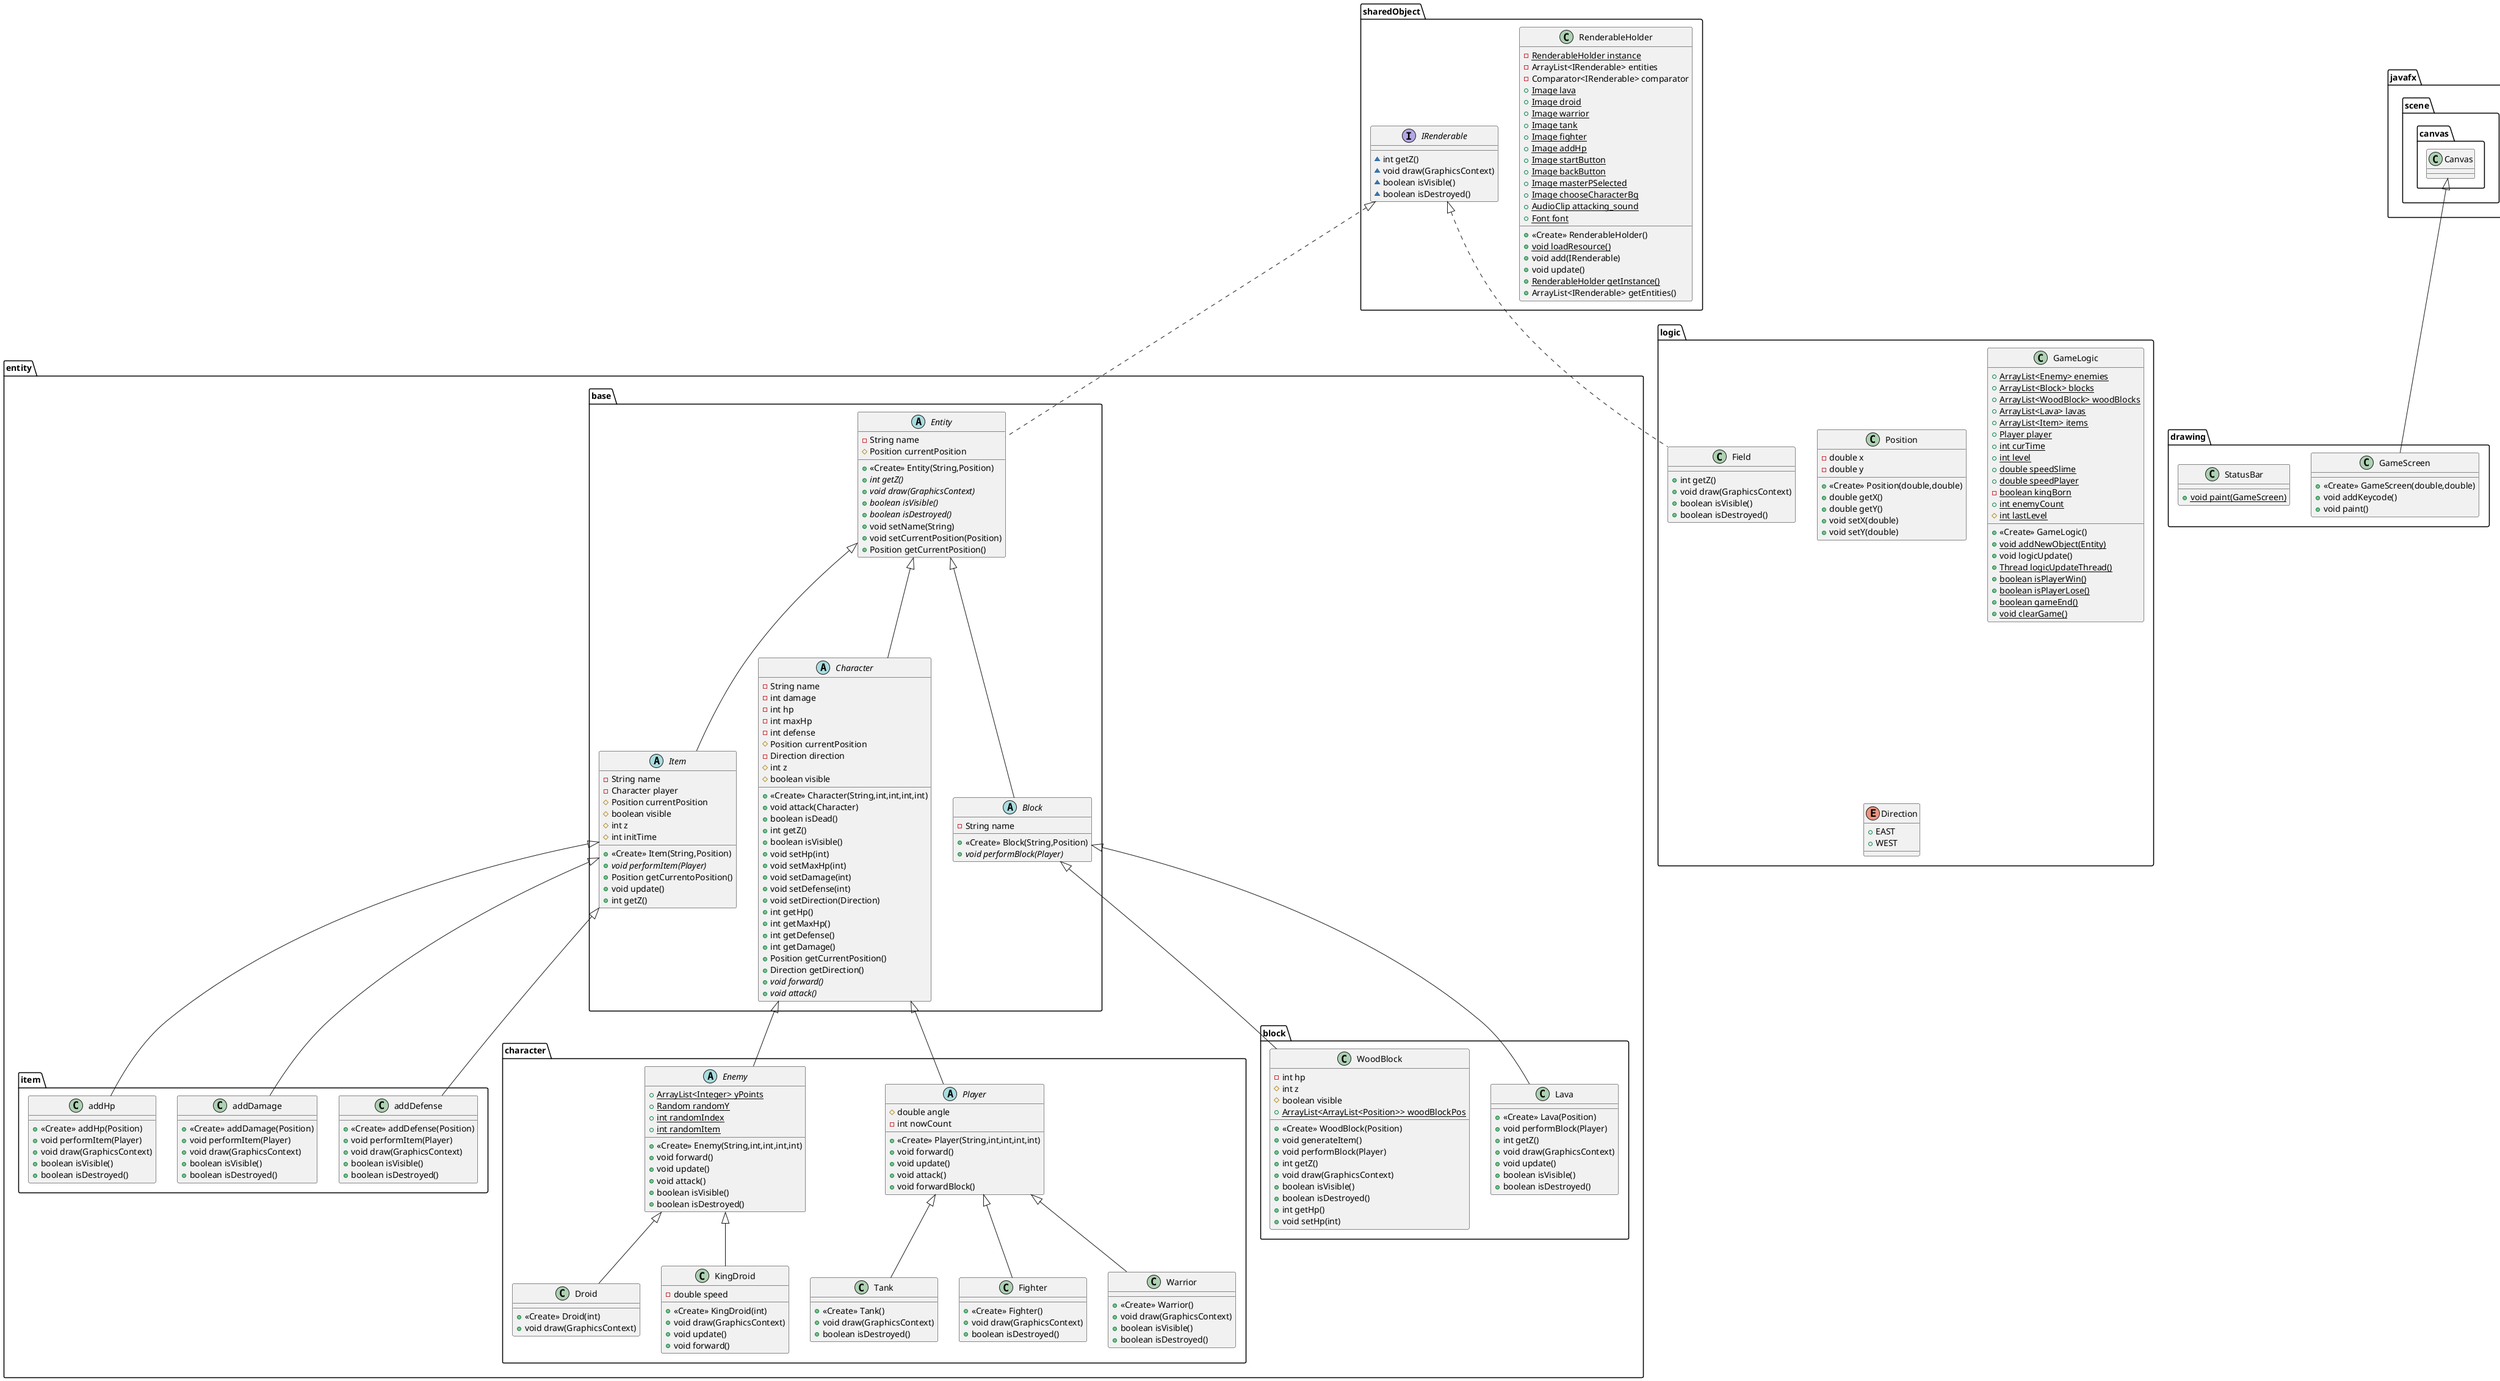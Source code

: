 @startuml
abstract class entity.base.Entity {
- String name
# Position currentPosition
+ <<Create>> Entity(String,Position)
+ {abstract}int getZ()
+ {abstract}void draw(GraphicsContext)
+ {abstract}boolean isVisible()
+ {abstract}boolean isDestroyed()
+ void setName(String)
+ void setCurrentPosition(Position)
+ Position getCurrentPosition()
}
abstract class entity.base.Item {
- String name
- Character player
# Position currentPosition
# boolean visible
# int z
# int initTime
+ <<Create>> Item(String,Position)
+ {abstract}void performItem(Player)
+ Position getCurrentoPosition()
+ void update()
+ int getZ()
}
class entity.character.Tank {
+ <<Create>> Tank()
+ void draw(GraphicsContext)
+ boolean isDestroyed()
}
class drawing.GameScreen {
+ <<Create>> GameScreen(double,double)
+ void addKeycode()
+ void paint()
}
class pane.ChoosePlayer {
- Button warriorButton
- Button tankButton
- Button fighterButton
- ImageView warrior
- ImageView warriorUnselected
- ImageView tank
- ImageView tankUnselected
- ImageView fighter
- ImageView fighterUnselected
# Text characterName
+ <<Create>> ChoosePlayer()
+ void setLabel()
+ void newWarriorButton()
+ void newTankButton()
+ void newFighterButton()
+ void setTextWarrior()
+ void setTextTank()
+ void setTextFighter()
}
class entity.character.Droid {
+ <<Create>> Droid(int)
+ void draw(GraphicsContext)
}
class logic.Field {
+ int getZ()
+ void draw(GraphicsContext)
+ boolean isVisible()
+ boolean isDestroyed()
}
abstract class entity.character.Player {
# double angle
- int nowCount
+ <<Create>> Player(String,int,int,int,int)
+ void forward()
+ void update()
+ void attack()
+ void forwardBlock()
}
class sharedObject.RenderableHolder {
- {static} RenderableHolder instance
- ArrayList<IRenderable> entities
- Comparator<IRenderable> comparator
+ {static} Image lava
+ {static} Image droid
+ {static} Image warrior
+ {static} Image tank
+ {static} Image fighter
+ {static} Image addHp
+ {static} Image startButton
+ {static} Image backButton
+ {static} Image masterPSelected
+ {static} Image chooseCharacterBg
+ {static} AudioClip attacking_sound
+ {static} Font font
+ <<Create>> RenderableHolder()
+ {static} void loadResource()
+ void add(IRenderable)
+ void update()
+ {static} RenderableHolder getInstance()
+ ArrayList<IRenderable> getEntities()
}
class logic.Position {
- double x
- double y
+ <<Create>> Position(double,double)
+ double getX()
+ double getY()
+ void setX(double)
+ void setY(double)
}
class entity.block.Lava {
+ <<Create>> Lava(Position)
+ void performBlock(Player)
+ int getZ()
+ void draw(GraphicsContext)
+ void update()
+ boolean isVisible()
+ boolean isDestroyed()
}
class pane.Help {
+ <<Create>> Help()
}
interface sharedObject.IRenderable {
~ int getZ()
~ void draw(GraphicsContext)
~ boolean isVisible()
~ boolean isDestroyed()
}
class entity.character.KingDroid {
- double speed
+ <<Create>> KingDroid(int)
+ void draw(GraphicsContext)
+ void update()
+ void forward()
}
class pane.Menu {
+ <<Create>> Menu()
}
class entity.character.Fighter {
+ <<Create>> Fighter()
+ void draw(GraphicsContext)
+ boolean isDestroyed()
}
class Main {
- Stage primaryStage
- Scene startScene
- Scene helpScene
- Scene chooseScene
- Scene gameScene
+ void start(Stage)
+ void createStartScene()
+ void createChooseScene()
+ void createHelpScene()
+ void startGame()
+ void createPauseScene(AnimationTimer,StackPane)
+ void createEndScene(Pane)
+ Button createStartButton()
+ Button createHelpButton()
+ Button createExitButton()
+ Button createBackButton()
+ Button createPlayButton()
+ Button createBackToMenuButton()
+ Button createPlayAgainButton()
+ {static} void main(String[])
}
abstract class entity.base.Character {
- String name
- int damage
- int hp
- int maxHp
- int defense
# Position currentPosition
- Direction direction
# int z
# boolean visible
+ <<Create>> Character(String,int,int,int,int)
+ void attack(Character)
+ boolean isDead()
+ int getZ()
+ boolean isVisible()
+ void setHp(int)
+ void setMaxHp(int)
+ void setDamage(int)
+ void setDefense(int)
+ void setDirection(Direction)
+ int getHp()
+ int getMaxHp()
+ int getDefense()
+ int getDamage()
+ Position getCurrentPosition()
+ Direction getDirection()
+ {abstract}void forward()
+ {abstract}void attack()
}
class drawing.StatusBar {
+ {static} void paint(GameScreen)
}
class entity.block.WoodBlock {
- int hp
# int z
# boolean visible
+ {static} ArrayList<ArrayList<Position>> woodBlockPos
+ <<Create>> WoodBlock(Position)
+ void generateItem()
+ void performBlock(Player)
+ int getZ()
+ void draw(GraphicsContext)
+ boolean isVisible()
+ boolean isDestroyed()
+ int getHp()
+ void setHp(int)
}
abstract class entity.base.Block {
- String name
+ <<Create>> Block(String,Position)
+ {abstract}void performBlock(Player)
}
class entity.character.Warrior {
+ <<Create>> Warrior()
+ void draw(GraphicsContext)
+ boolean isVisible()
+ boolean isDestroyed()
}
class entity.item.addDefense {
+ <<Create>> addDefense(Position)
+ void performItem(Player)
+ void draw(GraphicsContext)
+ boolean isVisible()
+ boolean isDestroyed()
}
abstract class entity.character.Enemy {
+ {static} ArrayList<Integer> yPoints
+ {static} Random randomY
+ {static} int randomIndex
+ {static} int randomItem
+ <<Create>> Enemy(String,int,int,int,int)
+ void forward()
+ void update()
+ void attack()
+ boolean isVisible()
+ boolean isDestroyed()
}
class entity.item.addDamage {
+ <<Create>> addDamage(Position)
+ void performItem(Player)
+ void draw(GraphicsContext)
+ boolean isVisible()
+ boolean isDestroyed()
}
class logic.GameLogic {
+ {static} ArrayList<Enemy> enemies
+ {static} ArrayList<Block> blocks
+ {static} ArrayList<WoodBlock> woodBlocks
+ {static} ArrayList<Lava> lavas
+ {static} ArrayList<Item> items
+ {static} Player player
+ {static} int curTime
+ {static} int level
+ {static} double speedSlime
+ {static} double speedPlayer
- {static} boolean kingBorn
+ {static} int enemyCount
# {static} int lastLevel
+ <<Create>> GameLogic()
+ {static} void addNewObject(Entity)
+ void logicUpdate()
+ {static} Thread logicUpdateThread()
+ {static} boolean isPlayerWin()
+ {static} boolean isPlayerLose()
+ {static} boolean gameEnd()
+ {static} void clearGame()
}
class entity.item.addHp {
+ <<Create>> addHp(Position)
+ void performItem(Player)
+ void draw(GraphicsContext)
+ boolean isVisible()
+ boolean isDestroyed()
}
enum logic.Direction {
+  EAST
+  WEST
}
class input.InputUtility {
+ {static} boolean isLeftDown
+ {static} boolean isLeftClickedLastTick
# {static} ArrayList<KeyCode> keyPressed
+ {static} int counter
+ {static} boolean getKeyCodes(KeyCode)
+ {static} void setKeyCodes(KeyCode,boolean)
+ {static} void mouseLeftDown()
+ {static} void mouseLeftRelease()
+ {static} boolean isLeftClickTriggered()
+ {static} void updateInputState()
}


sharedObject.IRenderable <|.. entity.base.Entity
entity.base.Entity <|-- entity.base.Item
entity.character.Player <|-- entity.character.Tank
javafx.scene.canvas.Canvas <|-- drawing.GameScreen
pane.GridPane <|-- pane.ChoosePlayer
entity.character.Enemy <|-- entity.character.Droid
sharedObject.IRenderable <|.. logic.Field
entity.base.Character <|-- entity.character.Player
entity.base.Block <|-- entity.block.Lava
pane.StackPane <|-- pane.Help
entity.character.Enemy <|-- entity.character.KingDroid
pane.StackPane <|-- pane.Menu
entity.character.Player <|-- entity.character.Fighter
javafx.application.Application <|-- Main
entity.base.Entity <|-- entity.base.Character
entity.base.Block <|-- entity.block.WoodBlock
entity.base.Entity <|-- entity.base.Block
entity.character.Player <|-- entity.character.Warrior
entity.base.Item <|-- entity.item.addDefense
entity.base.Character <|-- entity.character.Enemy
entity.base.Item <|-- entity.item.addDamage
entity.base.Item <|-- entity.item.addHp
@enduml